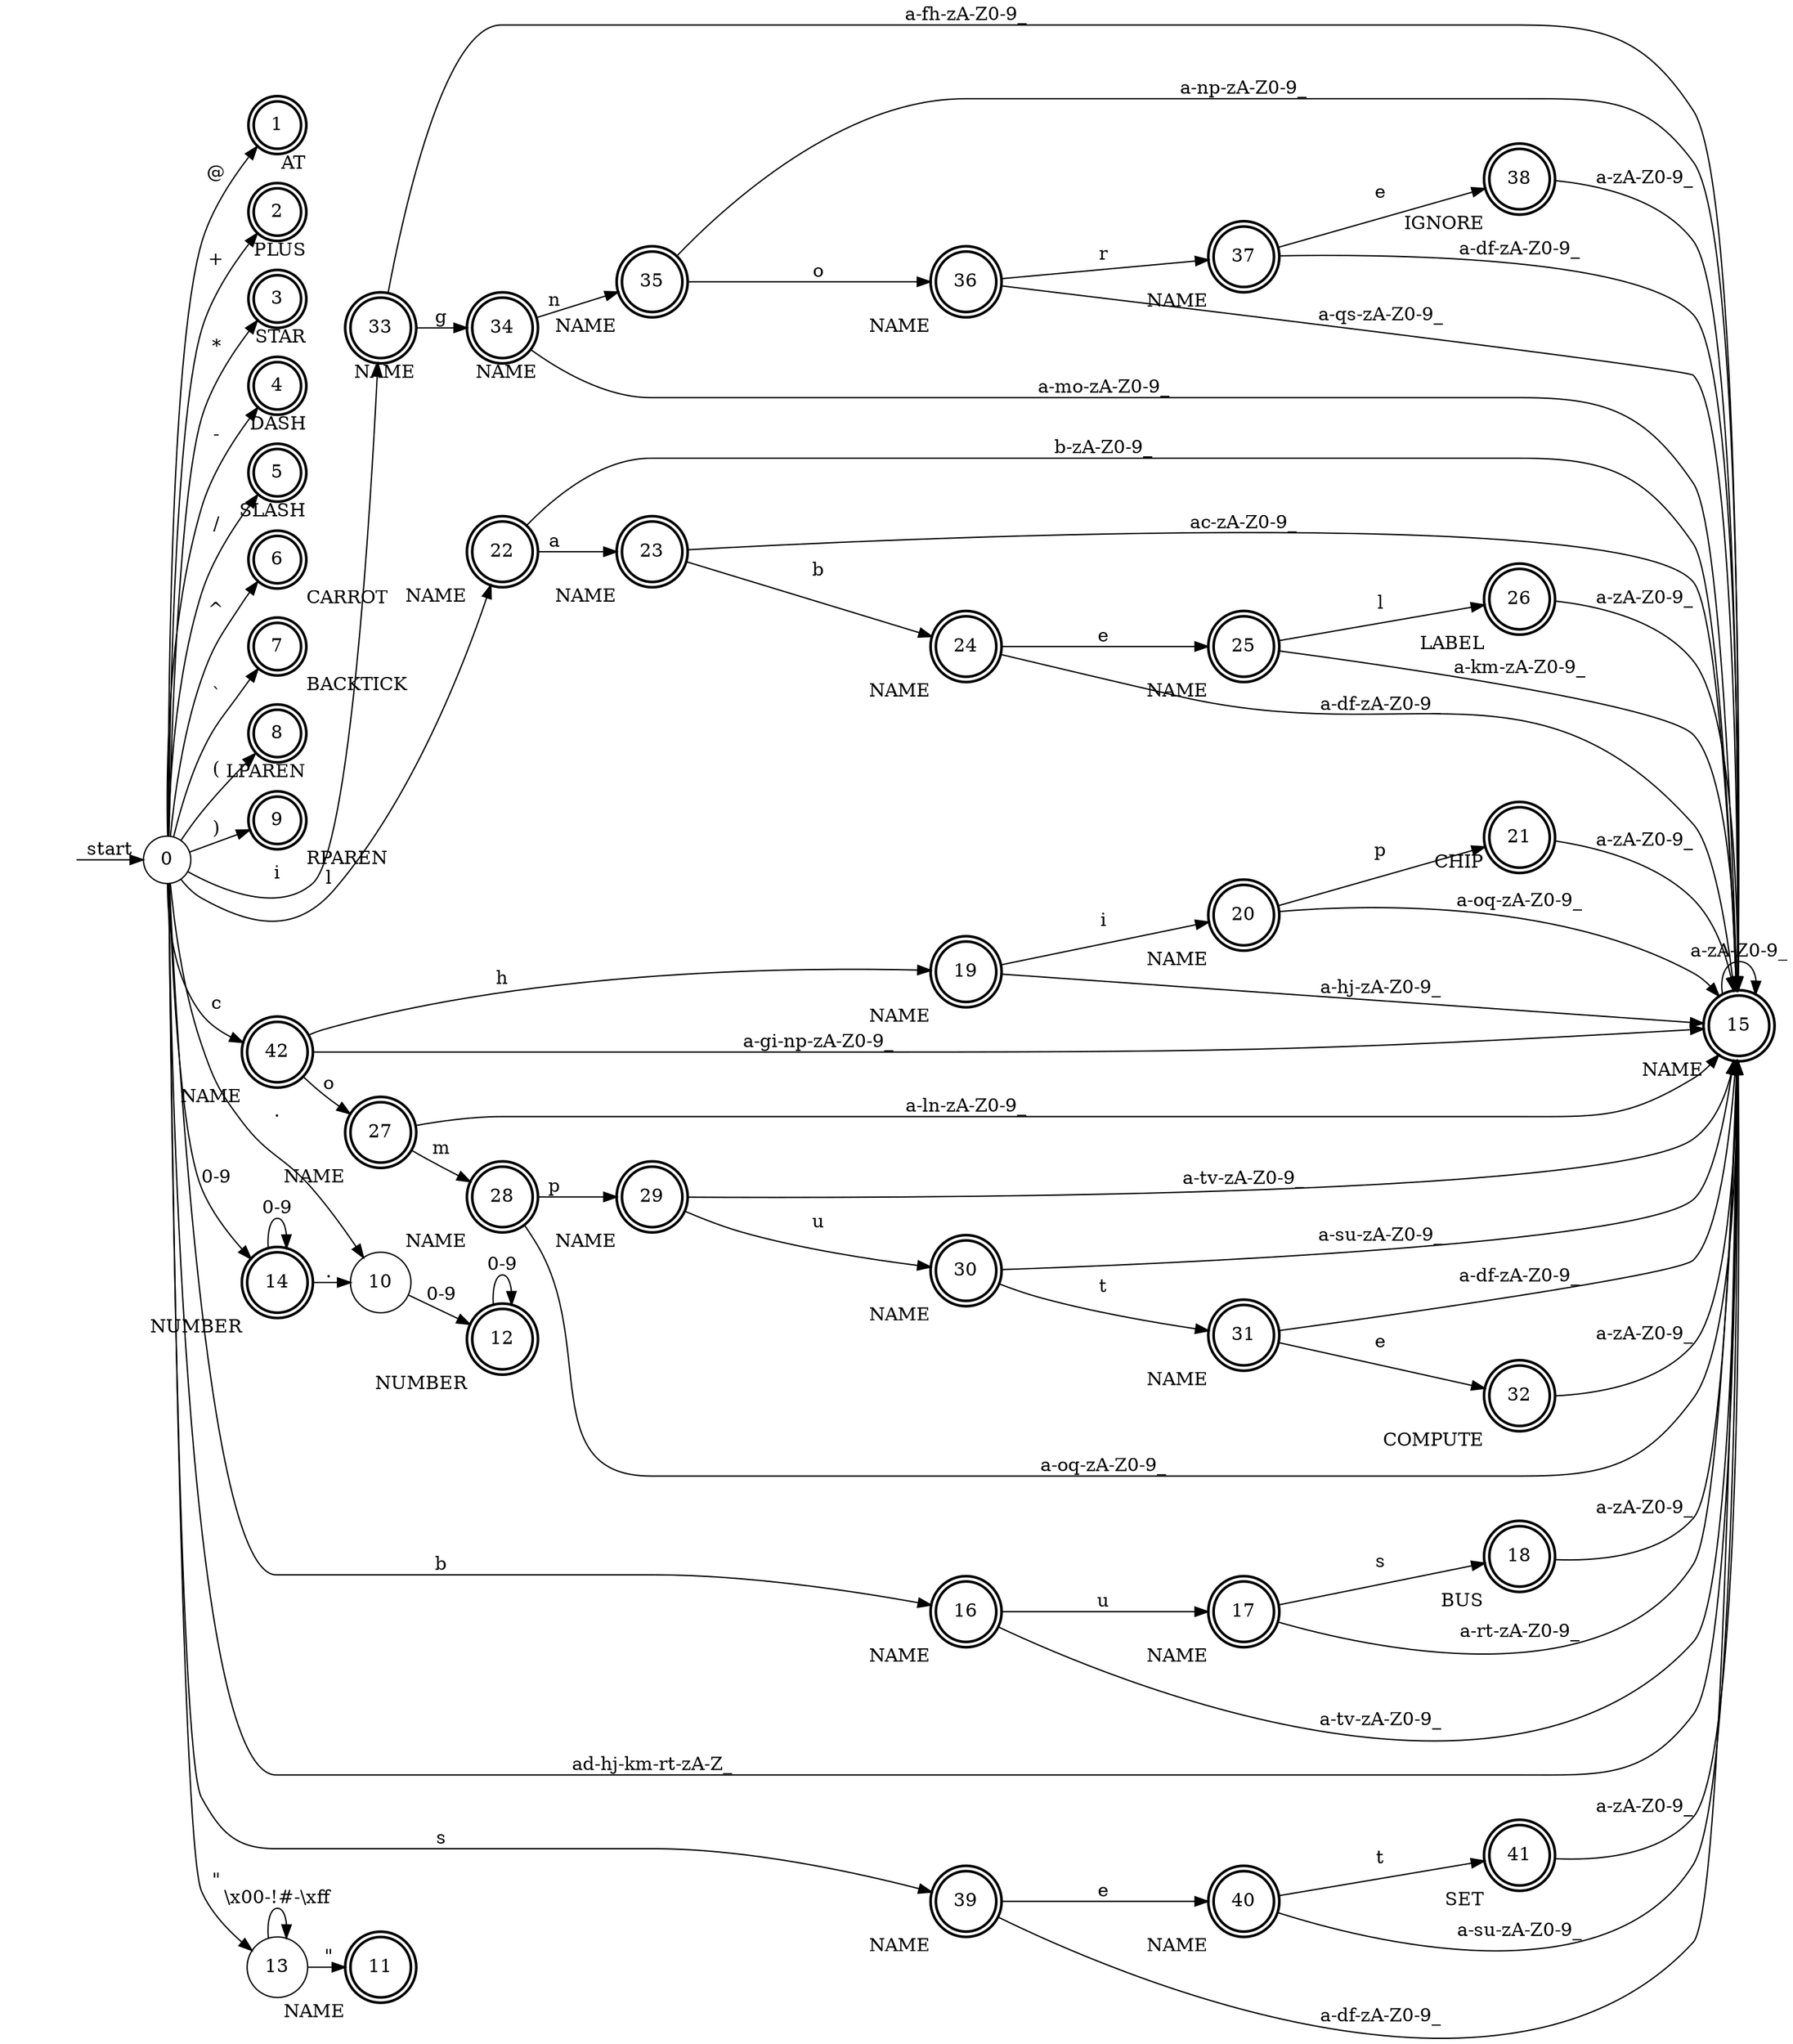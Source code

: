 digraph DFA {
rankdir=LR
nodesep=.3
ranksep=.01
node [shape=circle]
start [shape="none", label=""]
start -> 0 [label=start]
1 [style=bold, peripheries=2, xlabel="AT"]
2 [style=bold, peripheries=2, xlabel="PLUS"]
3 [style=bold, peripheries=2, xlabel="STAR"]
4 [style=bold, peripheries=2, xlabel="DASH"]
5 [style=bold, peripheries=2, xlabel="SLASH"]
6 [style=bold, peripheries=2, xlabel="CARROT"]
7 [style=bold, peripheries=2, xlabel="BACKTICK"]
8 [style=bold, peripheries=2, xlabel="LPAREN"]
9 [style=bold, peripheries=2, xlabel="RPAREN"]
18 [style=bold, peripheries=2, xlabel="BUS"]
21 [style=bold, peripheries=2, xlabel="CHIP"]
26 [style=bold, peripheries=2, xlabel="LABEL"]
32 [style=bold, peripheries=2, xlabel="COMPUTE"]
38 [style=bold, peripheries=2, xlabel="IGNORE"]
41 [style=bold, peripheries=2, xlabel="SET"]
14 [style=bold, peripheries=2, xlabel="NUMBER"]
12 [style=bold, peripheries=2, xlabel="NUMBER"]
37 [style=bold, peripheries=2, xlabel="NAME"]
35 [style=bold, peripheries=2, xlabel="NAME"]
36 [style=bold, peripheries=2, xlabel="NAME"]
33 [style=bold, peripheries=2, xlabel="NAME"]
34 [style=bold, peripheries=2, xlabel="NAME"]
30 [style=bold, peripheries=2, xlabel="NAME"]
31 [style=bold, peripheries=2, xlabel="NAME"]
28 [style=bold, peripheries=2, xlabel="NAME"]
29 [style=bold, peripheries=2, xlabel="NAME"]
27 [style=bold, peripheries=2, xlabel="NAME"]
24 [style=bold, peripheries=2, xlabel="NAME"]
25 [style=bold, peripheries=2, xlabel="NAME"]
22 [style=bold, peripheries=2, xlabel="NAME"]
23 [style=bold, peripheries=2, xlabel="NAME"]
19 [style=bold, peripheries=2, xlabel="NAME"]
20 [style=bold, peripheries=2, xlabel="NAME"]
17 [style=bold, peripheries=2, xlabel="NAME"]
42 [style=bold, peripheries=2, xlabel="NAME"]
40 [style=bold, peripheries=2, xlabel="NAME"]
16 [style=bold, peripheries=2, xlabel="NAME"]
15 [style=bold, peripheries=2, xlabel="NAME"]
39 [style=bold, peripheries=2, xlabel="NAME"]
11 [style=bold, peripheries=2, xlabel="NAME"]
10 -> 12 [label="0-9"]
12 -> 12 [label="0-9"]
13 -> 13 [label="\\x00-!#-\\xff"]
13 -> 11 [label="\""]
14 -> 10 [label="."]
14 -> 14 [label="0-9"]
15 -> 15 [label="a-zA-Z0-9_"]
16 -> 15 [label="a-tv-zA-Z0-9_"]
16 -> 17 [label="u"]
17 -> 15 [label="a-rt-zA-Z0-9_"]
17 -> 18 [label="s"]
18 -> 15 [label="a-zA-Z0-9_"]
19 -> 15 [label="a-hj-zA-Z0-9_"]
19 -> 20 [label="i"]
20 -> 15 [label="a-oq-zA-Z0-9_"]
20 -> 21 [label="p"]
21 -> 15 [label="a-zA-Z0-9_"]
22 -> 15 [label="b-zA-Z0-9_"]
22 -> 23 [label="a"]
23 -> 15 [label="ac-zA-Z0-9_"]
23 -> 24 [label="b"]
24 -> 25 [label="e"]
24 -> 15 [label="a-df-zA-Z0-9_"]
25 -> 15 [label="a-km-zA-Z0-9_"]
25 -> 26 [label="l"]
26 -> 15 [label="a-zA-Z0-9_"]
27 -> 15 [label="a-ln-zA-Z0-9_"]
27 -> 28 [label="m"]
28 -> 15 [label="a-oq-zA-Z0-9_"]
28 -> 29 [label="p"]
29 -> 15 [label="a-tv-zA-Z0-9_"]
29 -> 30 [label="u"]
30 -> 15 [label="a-su-zA-Z0-9_"]
30 -> 31 [label="t"]
31 -> 32 [label="e"]
31 -> 15 [label="a-df-zA-Z0-9_"]
32 -> 15 [label="a-zA-Z0-9_"]
33 -> 15 [label="a-fh-zA-Z0-9_"]
33 -> 34 [label="g"]
34 -> 15 [label="a-mo-zA-Z0-9_"]
34 -> 35 [label="n"]
35 -> 15 [label="a-np-zA-Z0-9_"]
35 -> 36 [label="o"]
36 -> 15 [label="a-qs-zA-Z0-9_"]
36 -> 37 [label="r"]
37 -> 38 [label="e"]
37 -> 15 [label="a-df-zA-Z0-9_"]
38 -> 15 [label="a-zA-Z0-9_"]
39 -> 15 [label="a-df-zA-Z0-9_"]
39 -> 40 [label="e"]
40 -> 15 [label="a-su-zA-Z0-9_"]
40 -> 41 [label="t"]
41 -> 15 [label="a-zA-Z0-9_"]
42 -> 27 [label="o"]
42 -> 15 [label="a-gi-np-zA-Z0-9_"]
42 -> 19 [label="h"]
0 -> 13 [label="\""]
0 -> 10 [label="."]
0 -> 8 [label="("]
0 -> 1 [label="@"]
0 -> 6 [label="^"]
0 -> 33 [label="i"]
0 -> 2 [label="+"]
0 -> 4 [label="-"]
0 -> 14 [label="0-9"]
0 -> 5 [label="/"]
0 -> 42 [label="c"]
0 -> 22 [label="l"]
0 -> 39 [label="s"]
0 -> 9 [label=")"]
0 -> 3 [label="*"]
0 -> 15 [label="ad-hj-km-rt-zA-Z_"]
0 -> 7 [label="`"]
0 -> 16 [label="b"]
}

